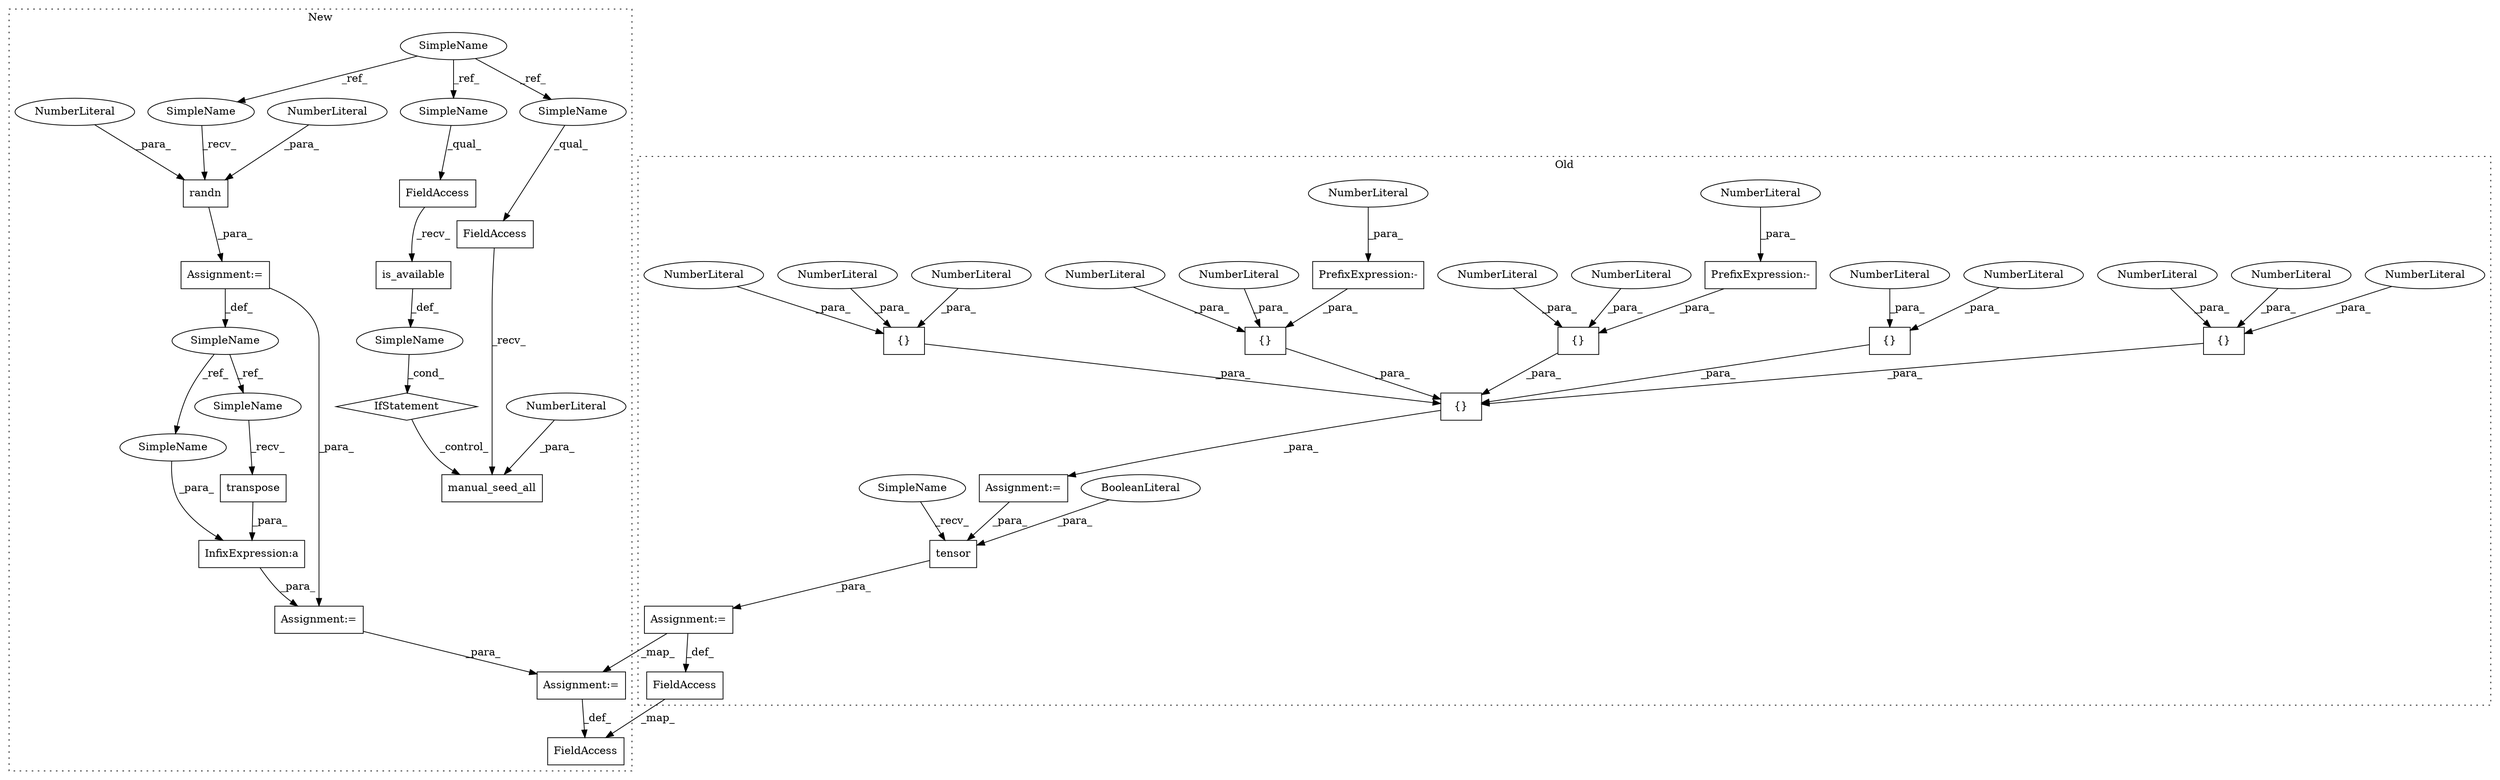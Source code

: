 digraph G {
subgraph cluster0 {
1 [label="{}" a="4" s="2127,2135" l="1,1" shape="box"];
5 [label="Assignment:=" a="7" s="2083" l="1" shape="box"];
6 [label="{}" a="4" s="2117,2123" l="1,1" shape="box"];
7 [label="NumberLiteral" a="34" s="2118" l="1" shape="ellipse"];
8 [label="NumberLiteral" a="34" s="2122" l="1" shape="ellipse"];
9 [label="NumberLiteral" a="34" s="2128" l="2" shape="ellipse"];
10 [label="NumberLiteral" a="34" s="2134" l="1" shape="ellipse"];
11 [label="{}" a="4" s="2099,2106" l="1,1" shape="box"];
12 [label="NumberLiteral" a="34" s="2105" l="1" shape="ellipse"];
13 [label="NumberLiteral" a="34" s="2100" l="1" shape="ellipse"];
14 [label="NumberLiteral" a="34" s="2120" l="1" shape="ellipse"];
15 [label="{}" a="4" s="2097,2156" l="1,1" shape="box"];
19 [label="tensor" a="32" s="2277,2305" l="7,1" shape="box"];
20 [label="{}" a="4" s="2137,2145" l="1,1" shape="box"];
21 [label="NumberLiteral" a="34" s="2141" l="2" shape="ellipse"];
22 [label="{}" a="4" s="2147,2154" l="1,1" shape="box"];
23 [label="NumberLiteral" a="34" s="2144" l="1" shape="ellipse"];
24 [label="NumberLiteral" a="34" s="2152" l="2" shape="ellipse"];
25 [label="NumberLiteral" a="34" s="2148" l="1" shape="ellipse"];
26 [label="NumberLiteral" a="34" s="2150" l="1" shape="ellipse"];
27 [label="BooleanLiteral" a="9" s="2301" l="4" shape="ellipse"];
28 [label="PrefixExpression:-" a="38" s="2138" l="1" shape="box"];
29 [label="NumberLiteral" a="34" s="2139" l="1" shape="ellipse"];
30 [label="PrefixExpression:-" a="38" s="2102" l="1" shape="box"];
31 [label="NumberLiteral" a="34" s="2103" l="1" shape="ellipse"];
36 [label="FieldAccess" a="22" s="2252" l="18" shape="box"];
42 [label="Assignment:=" a="7" s="2270" l="1" shape="box"];
51 [label="SimpleName" a="42" s="2271" l="5" shape="ellipse"];
label = "Old";
style="dotted";
}
subgraph cluster1 {
2 [label="is_available" a="32" s="3274" l="14" shape="box"];
3 [label="FieldAccess" a="22" s="3263" l="10" shape="box"];
4 [label="IfStatement" a="25" s="3259,3288" l="4,2" shape="diamond"];
16 [label="SimpleName" a="42" s="" l="" shape="ellipse"];
17 [label="manual_seed_all" a="32" s="3311,3328" l="16,1" shape="box"];
18 [label="NumberLiteral" a="34" s="3327" l="1" shape="ellipse"];
32 [label="SimpleName" a="42" s="3079" l="5" shape="ellipse"];
33 [label="randn" a="32" s="3382,3393" l="6,1" shape="box"];
34 [label="FieldAccess" a="22" s="3300" l="10" shape="box"];
35 [label="FieldAccess" a="22" s="3470" l="9" shape="box"];
37 [label="InfixExpression:a" a="27" s="3410" l="3" shape="box"];
38 [label="NumberLiteral" a="34" s="3388" l="1" shape="ellipse"];
39 [label="NumberLiteral" a="34" s="3392" l="1" shape="ellipse"];
40 [label="SimpleName" a="42" s="3371" l="4" shape="ellipse"];
41 [label="transpose" a="32" s="3418,3433" l="10,1" shape="box"];
43 [label="Assignment:=" a="7" s="3479" l="1" shape="box"];
44 [label="Assignment:=" a="7" s="3404" l="1" shape="box"];
45 [label="Assignment:=" a="7" s="3375" l="1" shape="box"];
46 [label="SimpleName" a="42" s="3406" l="4" shape="ellipse"];
47 [label="SimpleName" a="42" s="3413" l="4" shape="ellipse"];
48 [label="SimpleName" a="42" s="3263" l="5" shape="ellipse"];
49 [label="SimpleName" a="42" s="3376" l="5" shape="ellipse"];
50 [label="SimpleName" a="42" s="3300" l="5" shape="ellipse"];
label = "New";
style="dotted";
}
1 -> 15 [label="_para_"];
2 -> 16 [label="_def_"];
3 -> 2 [label="_recv_"];
4 -> 17 [label="_control_"];
5 -> 19 [label="_para_"];
6 -> 15 [label="_para_"];
7 -> 6 [label="_para_"];
8 -> 6 [label="_para_"];
9 -> 1 [label="_para_"];
10 -> 1 [label="_para_"];
11 -> 15 [label="_para_"];
12 -> 11 [label="_para_"];
13 -> 11 [label="_para_"];
14 -> 6 [label="_para_"];
15 -> 5 [label="_para_"];
16 -> 4 [label="_cond_"];
18 -> 17 [label="_para_"];
19 -> 42 [label="_para_"];
20 -> 15 [label="_para_"];
21 -> 20 [label="_para_"];
22 -> 15 [label="_para_"];
23 -> 20 [label="_para_"];
24 -> 22 [label="_para_"];
25 -> 22 [label="_para_"];
26 -> 22 [label="_para_"];
27 -> 19 [label="_para_"];
28 -> 20 [label="_para_"];
29 -> 28 [label="_para_"];
30 -> 11 [label="_para_"];
31 -> 30 [label="_para_"];
32 -> 48 [label="_ref_"];
32 -> 50 [label="_ref_"];
32 -> 49 [label="_ref_"];
33 -> 45 [label="_para_"];
34 -> 17 [label="_recv_"];
36 -> 35 [label="_map_"];
37 -> 44 [label="_para_"];
38 -> 33 [label="_para_"];
39 -> 33 [label="_para_"];
40 -> 46 [label="_ref_"];
40 -> 47 [label="_ref_"];
41 -> 37 [label="_para_"];
42 -> 43 [label="_map_"];
42 -> 36 [label="_def_"];
43 -> 35 [label="_def_"];
44 -> 43 [label="_para_"];
45 -> 44 [label="_para_"];
45 -> 40 [label="_def_"];
46 -> 37 [label="_para_"];
47 -> 41 [label="_recv_"];
48 -> 3 [label="_qual_"];
49 -> 33 [label="_recv_"];
50 -> 34 [label="_qual_"];
51 -> 19 [label="_recv_"];
}